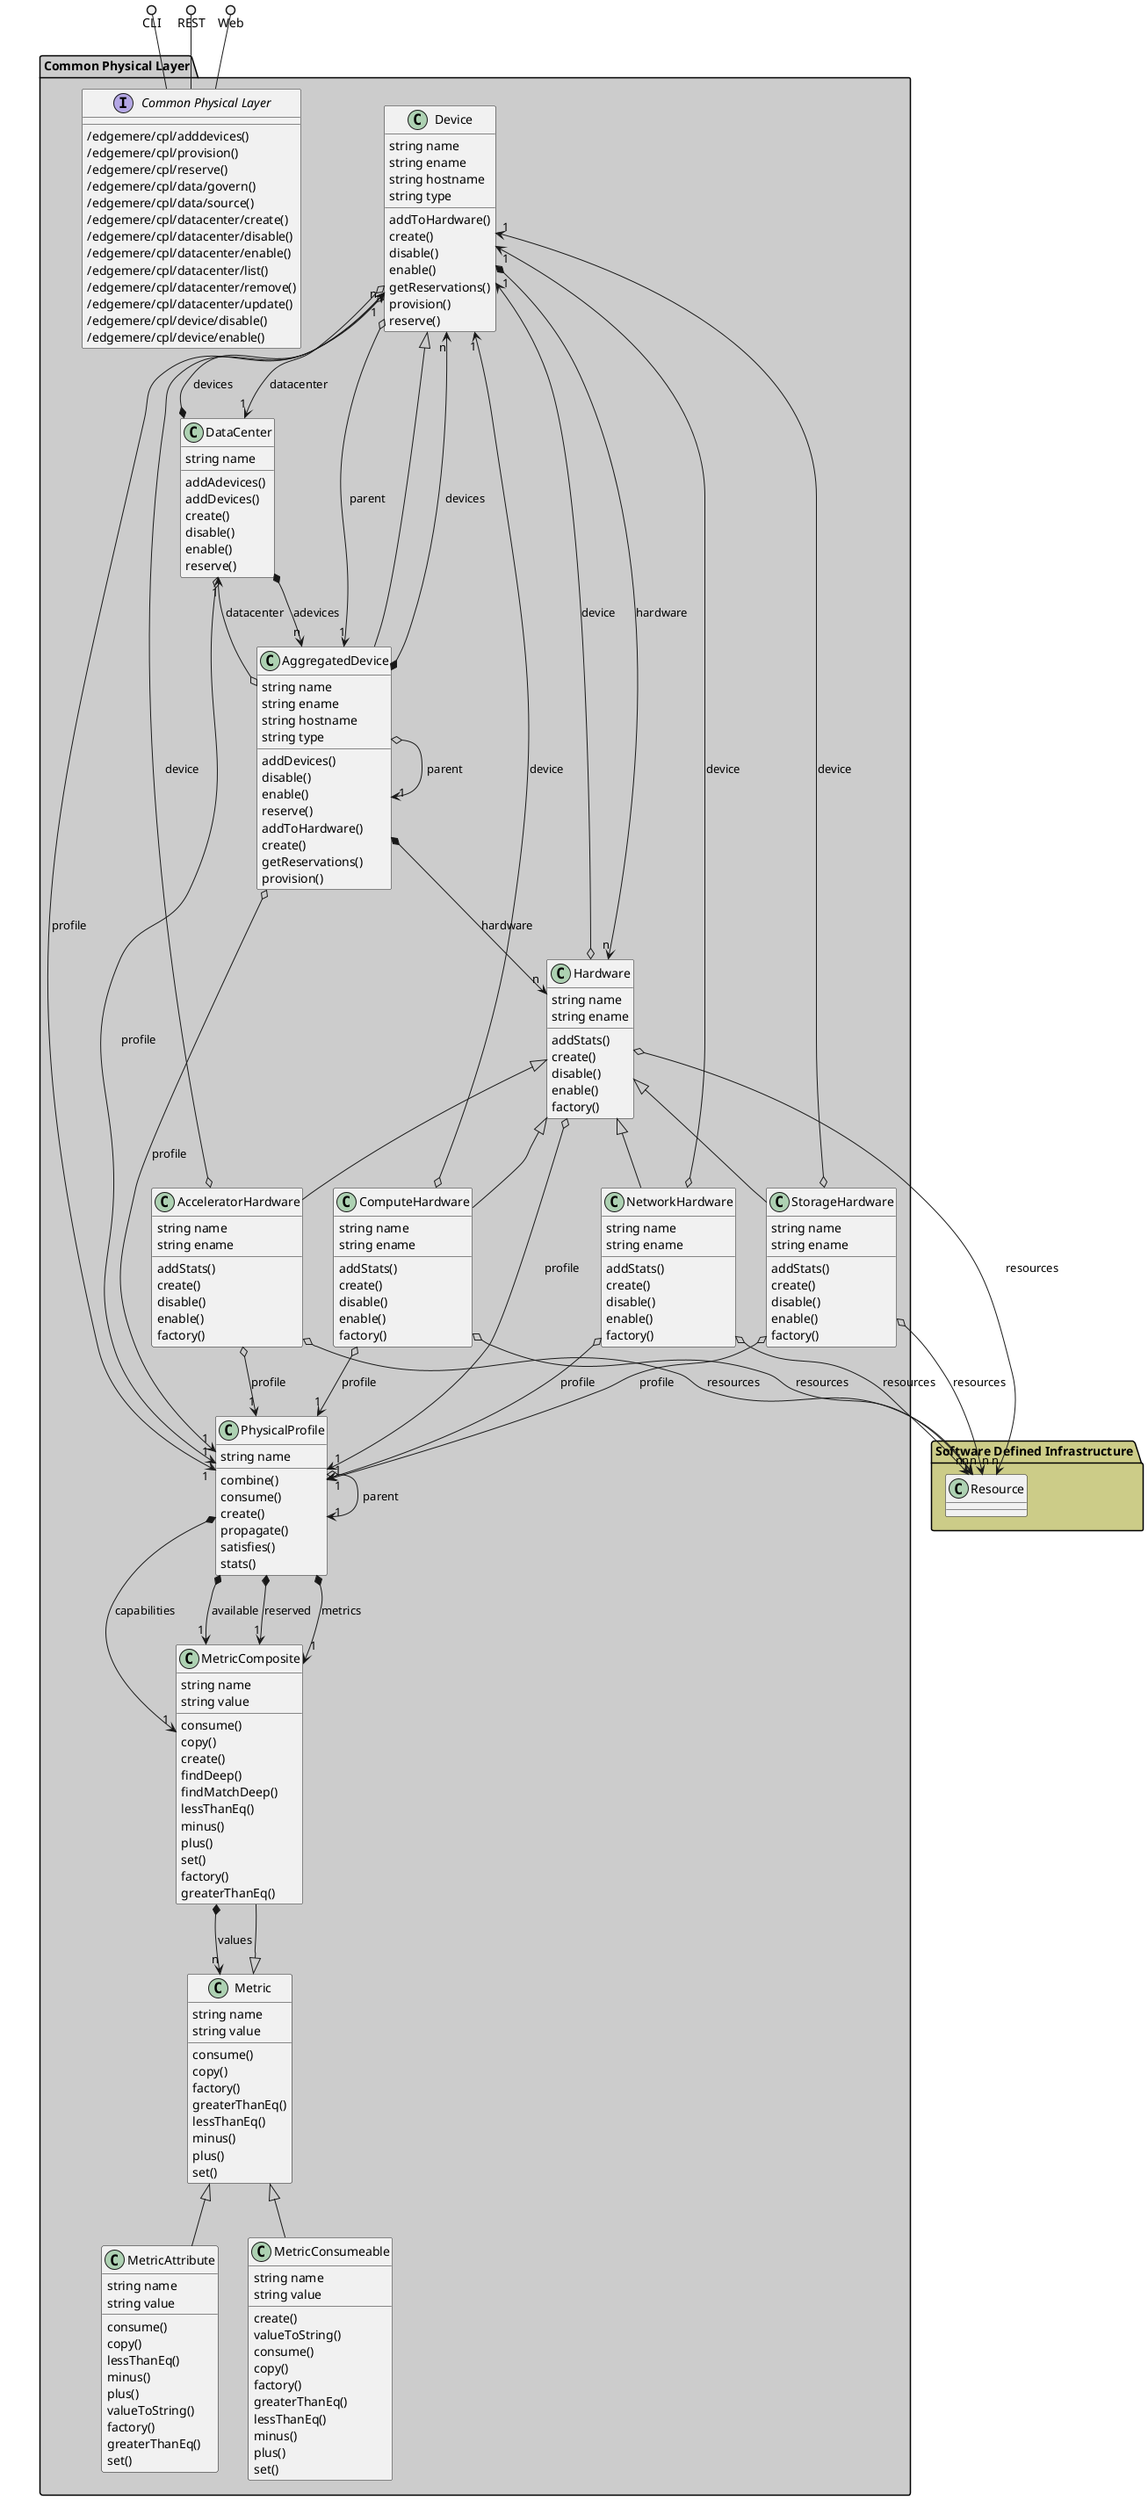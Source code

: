 @startuml


package "Common Physical Layer" #cccccc {
    
        class PhysicalProfile {
        }
    
        class Device {
        }
    
        class DataCenter {
        }
    
        class Hardware {
        }
    
        class AggregatedDevice {
        }
    
        class Metric {
        }
    
        class MetricComposite {
        }
    }

package "Software Defined Infrastructure" #cccc88 {
    
        class Resource {
        }
    }


package "Common Physical Layer" #cccccc {

    interface "Common Physical Layer" as i {
            /edgemere/cpl/adddevices()
            /edgemere/cpl/provision()
            /edgemere/cpl/reserve()
            /edgemere/cpl/data/govern()
            /edgemere/cpl/data/source()
            /edgemere/cpl/datacenter/create()
            /edgemere/cpl/datacenter/disable()
            /edgemere/cpl/datacenter/enable()
            /edgemere/cpl/datacenter/list()
            /edgemere/cpl/datacenter/remove()
            /edgemere/cpl/datacenter/update()
            /edgemere/cpl/device/disable()
            /edgemere/cpl/device/enable()
    
    }
}

CLI ()-- i
REST ()-- i
Web ()-- i

package "Common Physical Layer" #cccccc {
        class "AcceleratorHardware" {
                 string name
                 string ename
                             addStats()
                     create()
                     disable()
                     enable()
                     factory()
            }
                AcceleratorHardware o--> "1" PhysicalProfile : profile
                        AcceleratorHardware o--> "1" Device : device
                        AcceleratorHardware o--> "n" Resource : resources
            
    
        Hardware <|-- AcceleratorHardware
    
    class "AggregatedDevice" {
                 string name
                 string ename
                 string hostname
                 string type
                             addDevices()
                     disable()
                     enable()
                     reserve()
                     addToHardware()
                     create()
                     getReservations()
                     provision()
            }
                AggregatedDevice *--> "n" Device : devices
                        AggregatedDevice o--> "1" PhysicalProfile : profile
                        AggregatedDevice o--> "1" DataCenter : datacenter
                        AggregatedDevice *--> "n" Hardware : hardware
                        AggregatedDevice o--> "1" AggregatedDevice : parent
            
    
        Device <|-- AggregatedDevice
    
    class "ComputeHardware" {
                 string name
                 string ename
                             addStats()
                     create()
                     disable()
                     enable()
                     factory()
            }
                ComputeHardware o--> "1" PhysicalProfile : profile
                        ComputeHardware o--> "1" Device : device
                        ComputeHardware o--> "n" Resource : resources
            
    
        Hardware <|-- ComputeHardware
    
    class "DataCenter" {
                 string name
                             addAdevices()
                     addDevices()
                     create()
                     disable()
                     enable()
                     reserve()
            }
                DataCenter o--> "1" PhysicalProfile : profile
                        DataCenter *--> "n" Device : devices
                        DataCenter *--> "n" AggregatedDevice : adevices
            
    
    class "Device" {
                 string name
                 string ename
                 string hostname
                 string type
                             addToHardware()
                     create()
                     disable()
                     enable()
                     getReservations()
                     provision()
                     reserve()
            }
                Device o--> "1" PhysicalProfile : profile
                        Device *--> "n" Hardware : hardware
                        Device o--> "1" DataCenter : datacenter
                        Device o--> "1" AggregatedDevice : parent
            
    
    class "Hardware" {
                 string name
                 string ename
                             addStats()
                     create()
                     disable()
                     enable()
                     factory()
            }
                Hardware o--> "1" PhysicalProfile : profile
                        Hardware o--> "1" Device : device
                        Hardware o--> "n" Resource : resources
            
    
    class "Metric" {
                 string name
                 string value
                             consume()
                     copy()
                     factory()
                     greaterThanEq()
                     lessThanEq()
                     minus()
                     plus()
                     set()
            }
    
    
    class "MetricAttribute" {
                 string name
                 string value
                             consume()
                     copy()
                     lessThanEq()
                     minus()
                     plus()
                     valueToString()
                     factory()
                     greaterThanEq()
                     set()
            }
    
    
        Metric <|-- MetricAttribute
    
    class "MetricComposite" {
                 string name
                 string value
                             consume()
                     copy()
                     create()
                     findDeep()
                     findMatchDeep()
                     lessThanEq()
                     minus()
                     plus()
                     set()
                     factory()
                     greaterThanEq()
            }
                MetricComposite *--> "n" Metric : values
            
    
        Metric <|-- MetricComposite
    
    class "MetricConsumeable" {
                 string name
                 string value
                             create()
                     valueToString()
                     consume()
                     copy()
                     factory()
                     greaterThanEq()
                     lessThanEq()
                     minus()
                     plus()
                     set()
            }
    
    
        Metric <|-- MetricConsumeable
    
    class "NetworkHardware" {
                 string name
                 string ename
                             addStats()
                     create()
                     disable()
                     enable()
                     factory()
            }
                NetworkHardware o--> "1" PhysicalProfile : profile
                        NetworkHardware o--> "1" Device : device
                        NetworkHardware o--> "n" Resource : resources
            
    
        Hardware <|-- NetworkHardware
    
    class "PhysicalProfile" {
                 string name
                             combine()
                     consume()
                     create()
                     propagate()
                     satisfies()
                     stats()
            }
                PhysicalProfile *--> "1" MetricComposite : capabilities
                        PhysicalProfile *--> "1" MetricComposite : available
                        PhysicalProfile *--> "1" MetricComposite : reserved
                        PhysicalProfile *--> "1" MetricComposite : metrics
                        PhysicalProfile o--> "1" PhysicalProfile : parent
            
    
    class "StorageHardware" {
                 string name
                 string ename
                             addStats()
                     create()
                     disable()
                     enable()
                     factory()
            }
                StorageHardware o--> "1" PhysicalProfile : profile
                        StorageHardware o--> "1" Device : device
                        StorageHardware o--> "n" Resource : resources
            
    
        Hardware <|-- StorageHardware
    

}



@enduml
